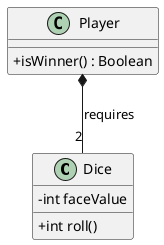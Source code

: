 @startuml
'https://plantuml.com/class-diagram

skinparam classAttributeIconSize 0

class Dice {
    -int faceValue

    +int roll()
}

class Player {

    + isWinner() : Boolean
}

Player *--"2" Dice : requires

@enduml